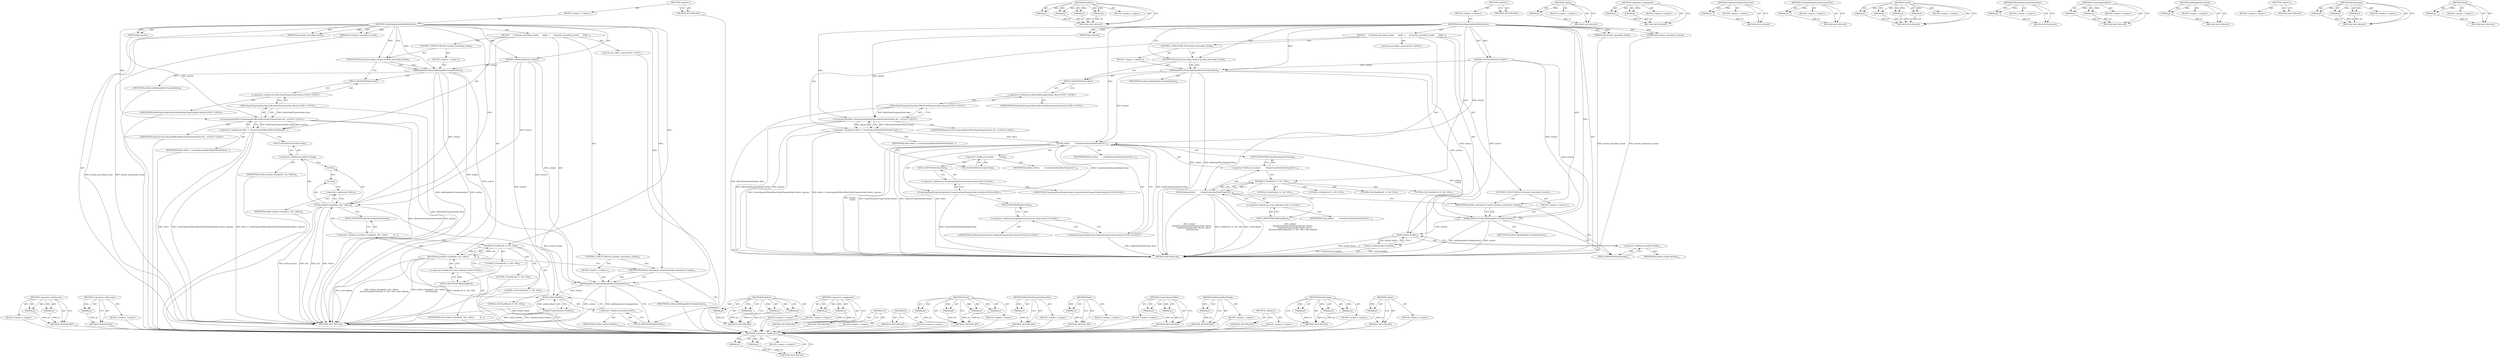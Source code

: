 digraph "Update" {
vulnerable_107 [label=<(METHOD,&lt;operator&gt;.fieldAccess)>];
vulnerable_108 [label=<(PARAM,p1)>];
vulnerable_109 [label=<(PARAM,p2)>];
vulnerable_110 [label=<(BLOCK,&lt;empty&gt;,&lt;empty&gt;)>];
vulnerable_111 [label=<(METHOD_RETURN,ANY)>];
vulnerable_133 [label=<(METHOD,FloatRect)>];
vulnerable_134 [label=<(PARAM,p1)>];
vulnerable_135 [label=<(PARAM,p2)>];
vulnerable_136 [label=<(PARAM,p3)>];
vulnerable_137 [label=<(PARAM,p4)>];
vulnerable_138 [label=<(BLOCK,&lt;empty&gt;,&lt;empty&gt;)>];
vulnerable_139 [label=<(METHOD_RETURN,ANY)>];
vulnerable_6 [label=<(METHOD,&lt;global&gt;)<SUB>1</SUB>>];
vulnerable_7 [label=<(BLOCK,&lt;empty&gt;,&lt;empty&gt;)<SUB>1</SUB>>];
vulnerable_8 [label=<(METHOD,CreateSimpleArtifactWithOpacity)<SUB>1</SUB>>];
vulnerable_9 [label=<(PARAM,TestPaintArtifact&amp; artifact)<SUB>1</SUB>>];
vulnerable_10 [label=<(PARAM,float opacity)<SUB>2</SUB>>];
vulnerable_11 [label=<(PARAM,bool include_preceding_chunk)<SUB>3</SUB>>];
vulnerable_12 [label=<(PARAM,bool include_subsequent_chunk)<SUB>4</SUB>>];
vulnerable_13 [label=<(BLOCK,{
     if (include_preceding_chunk)
       AddS...,{
     if (include_preceding_chunk)
       AddS...)<SUB>4</SUB>>];
vulnerable_14 [label=<(CONTROL_STRUCTURE,IF,if (include_preceding_chunk))<SUB>5</SUB>>];
vulnerable_15 [label=<(IDENTIFIER,include_preceding_chunk,if (include_preceding_chunk))<SUB>5</SUB>>];
vulnerable_16 [label=<(BLOCK,&lt;empty&gt;,&lt;empty&gt;)<SUB>6</SUB>>];
vulnerable_17 [label=<(AddSimpleRectChunk,AddSimpleRectChunk(artifact))<SUB>6</SUB>>];
vulnerable_18 [label=<(IDENTIFIER,artifact,AddSimpleRectChunk(artifact))<SUB>6</SUB>>];
vulnerable_19 [label="<(LOCAL,auto effect: auto)<SUB>7</SUB>>"];
vulnerable_20 [label=<(&lt;operator&gt;.assignment,effect = CreateOpacityEffect(EffectPaintPropert...)<SUB>7</SUB>>];
vulnerable_21 [label=<(IDENTIFIER,effect,effect = CreateOpacityEffect(EffectPaintPropert...)<SUB>7</SUB>>];
vulnerable_22 [label="<(CreateOpacityEffect,CreateOpacityEffect(EffectPaintPropertyNode::Ro...)<SUB>7</SUB>>"];
vulnerable_23 [label="<(EffectPaintPropertyNode.Root,EffectPaintPropertyNode::Root())<SUB>7</SUB>>"];
vulnerable_24 [label="<(&lt;operator&gt;.fieldAccess,EffectPaintPropertyNode::Root)<SUB>7</SUB>>"];
vulnerable_25 [label="<(IDENTIFIER,EffectPaintPropertyNode,EffectPaintPropertyNode::Root())<SUB>7</SUB>>"];
vulnerable_26 [label=<(FIELD_IDENTIFIER,Root,Root)<SUB>7</SUB>>];
vulnerable_27 [label="<(IDENTIFIER,opacity,CreateOpacityEffect(EffectPaintPropertyNode::Ro...)<SUB>7</SUB>>"];
vulnerable_28 [label=<(RectDrawing,artifact
        .Chunk(TransformPaintPropertyN...)<SUB>8</SUB>>];
vulnerable_29 [label=<(&lt;operator&gt;.fieldAccess,artifact
        .Chunk(TransformPaintPropertyN...)<SUB>8</SUB>>];
vulnerable_30 [label=<(Chunk,artifact
        .Chunk(TransformPaintPropertyN...)<SUB>8</SUB>>];
vulnerable_31 [label=<(&lt;operator&gt;.fieldAccess,artifact
        .Chunk)<SUB>8</SUB>>];
vulnerable_32 [label=<(IDENTIFIER,artifact,artifact
        .Chunk(TransformPaintPropertyN...)<SUB>8</SUB>>];
vulnerable_33 [label=<(FIELD_IDENTIFIER,Chunk,Chunk)<SUB>8</SUB>>];
vulnerable_34 [label="<(TransformPaintPropertyNode.Root,TransformPaintPropertyNode::Root())<SUB>9</SUB>>"];
vulnerable_35 [label="<(&lt;operator&gt;.fieldAccess,TransformPaintPropertyNode::Root)<SUB>9</SUB>>"];
vulnerable_36 [label="<(IDENTIFIER,TransformPaintPropertyNode,TransformPaintPropertyNode::Root())<SUB>9</SUB>>"];
vulnerable_37 [label=<(FIELD_IDENTIFIER,Root,Root)<SUB>9</SUB>>];
vulnerable_38 [label="<(ClipPaintPropertyNode.Root,ClipPaintPropertyNode::Root())<SUB>10</SUB>>"];
vulnerable_39 [label="<(&lt;operator&gt;.fieldAccess,ClipPaintPropertyNode::Root)<SUB>10</SUB>>"];
vulnerable_40 [label="<(IDENTIFIER,ClipPaintPropertyNode,ClipPaintPropertyNode::Root())<SUB>10</SUB>>"];
vulnerable_41 [label=<(FIELD_IDENTIFIER,Root,Root)<SUB>10</SUB>>];
vulnerable_42 [label=<(IDENTIFIER,effect,artifact
        .Chunk(TransformPaintPropertyN...)<SUB>10</SUB>>];
vulnerable_43 [label=<(FIELD_IDENTIFIER,RectDrawing,RectDrawing)<SUB>8</SUB>>];
vulnerable_44 [label=<(FloatRect,FloatRect(0, 0, 100, 100))<SUB>11</SUB>>];
vulnerable_45 [label=<(LITERAL,0,FloatRect(0, 0, 100, 100))<SUB>11</SUB>>];
vulnerable_46 [label=<(LITERAL,0,FloatRect(0, 0, 100, 100))<SUB>11</SUB>>];
vulnerable_47 [label=<(LITERAL,100,FloatRect(0, 0, 100, 100))<SUB>11</SUB>>];
vulnerable_48 [label=<(LITERAL,100,FloatRect(0, 0, 100, 100))<SUB>11</SUB>>];
vulnerable_49 [label="<(&lt;operator&gt;.fieldAccess,Color::kBlack)<SUB>11</SUB>>"];
vulnerable_50 [label=<(IDENTIFIER,Color,artifact
        .Chunk(TransformPaintPropertyN...)<SUB>11</SUB>>];
vulnerable_51 [label=<(FIELD_IDENTIFIER,kBlack,kBlack)<SUB>11</SUB>>];
vulnerable_52 [label=<(CONTROL_STRUCTURE,IF,if (include_subsequent_chunk))<SUB>12</SUB>>];
vulnerable_53 [label=<(IDENTIFIER,include_subsequent_chunk,if (include_subsequent_chunk))<SUB>12</SUB>>];
vulnerable_54 [label=<(BLOCK,&lt;empty&gt;,&lt;empty&gt;)<SUB>13</SUB>>];
vulnerable_55 [label=<(AddSimpleRectChunk,AddSimpleRectChunk(artifact))<SUB>13</SUB>>];
vulnerable_56 [label=<(IDENTIFIER,artifact,AddSimpleRectChunk(artifact))<SUB>13</SUB>>];
vulnerable_57 [label=<(Update,Update(artifact.Build()))<SUB>14</SUB>>];
vulnerable_58 [label=<(Build,artifact.Build())<SUB>14</SUB>>];
vulnerable_59 [label=<(&lt;operator&gt;.fieldAccess,artifact.Build)<SUB>14</SUB>>];
vulnerable_60 [label=<(IDENTIFIER,artifact,artifact.Build())<SUB>14</SUB>>];
vulnerable_61 [label=<(FIELD_IDENTIFIER,Build,Build)<SUB>14</SUB>>];
vulnerable_62 [label=<(METHOD_RETURN,void)<SUB>1</SUB>>];
vulnerable_64 [label=<(METHOD_RETURN,ANY)<SUB>1</SUB>>];
vulnerable_140 [label=<(METHOD,Update)>];
vulnerable_141 [label=<(PARAM,p1)>];
vulnerable_142 [label=<(BLOCK,&lt;empty&gt;,&lt;empty&gt;)>];
vulnerable_143 [label=<(METHOD_RETURN,ANY)>];
vulnerable_93 [label=<(METHOD,&lt;operator&gt;.assignment)>];
vulnerable_94 [label=<(PARAM,p1)>];
vulnerable_95 [label=<(PARAM,p2)>];
vulnerable_96 [label=<(BLOCK,&lt;empty&gt;,&lt;empty&gt;)>];
vulnerable_97 [label=<(METHOD_RETURN,ANY)>];
vulnerable_129 [label=<(METHOD,ClipPaintPropertyNode.Root)>];
vulnerable_130 [label=<(PARAM,p1)>];
vulnerable_131 [label=<(BLOCK,&lt;empty&gt;,&lt;empty&gt;)>];
vulnerable_132 [label=<(METHOD_RETURN,ANY)>];
vulnerable_125 [label=<(METHOD,TransformPaintPropertyNode.Root)>];
vulnerable_126 [label=<(PARAM,p1)>];
vulnerable_127 [label=<(BLOCK,&lt;empty&gt;,&lt;empty&gt;)>];
vulnerable_128 [label=<(METHOD_RETURN,ANY)>];
vulnerable_118 [label=<(METHOD,Chunk)>];
vulnerable_119 [label=<(PARAM,p1)>];
vulnerable_120 [label=<(PARAM,p2)>];
vulnerable_121 [label=<(PARAM,p3)>];
vulnerable_122 [label=<(PARAM,p4)>];
vulnerable_123 [label=<(BLOCK,&lt;empty&gt;,&lt;empty&gt;)>];
vulnerable_124 [label=<(METHOD_RETURN,ANY)>];
vulnerable_103 [label=<(METHOD,EffectPaintPropertyNode.Root)>];
vulnerable_104 [label=<(PARAM,p1)>];
vulnerable_105 [label=<(BLOCK,&lt;empty&gt;,&lt;empty&gt;)>];
vulnerable_106 [label=<(METHOD_RETURN,ANY)>];
vulnerable_98 [label=<(METHOD,CreateOpacityEffect)>];
vulnerable_99 [label=<(PARAM,p1)>];
vulnerable_100 [label=<(PARAM,p2)>];
vulnerable_101 [label=<(BLOCK,&lt;empty&gt;,&lt;empty&gt;)>];
vulnerable_102 [label=<(METHOD_RETURN,ANY)>];
vulnerable_89 [label=<(METHOD,AddSimpleRectChunk)>];
vulnerable_90 [label=<(PARAM,p1)>];
vulnerable_91 [label=<(BLOCK,&lt;empty&gt;,&lt;empty&gt;)>];
vulnerable_92 [label=<(METHOD_RETURN,ANY)>];
vulnerable_83 [label=<(METHOD,&lt;global&gt;)<SUB>1</SUB>>];
vulnerable_84 [label=<(BLOCK,&lt;empty&gt;,&lt;empty&gt;)>];
vulnerable_85 [label=<(METHOD_RETURN,ANY)>];
vulnerable_112 [label=<(METHOD,RectDrawing)>];
vulnerable_113 [label=<(PARAM,p1)>];
vulnerable_114 [label=<(PARAM,p2)>];
vulnerable_115 [label=<(PARAM,p3)>];
vulnerable_116 [label=<(BLOCK,&lt;empty&gt;,&lt;empty&gt;)>];
vulnerable_117 [label=<(METHOD_RETURN,ANY)>];
vulnerable_144 [label=<(METHOD,Build)>];
vulnerable_145 [label=<(PARAM,p1)>];
vulnerable_146 [label=<(BLOCK,&lt;empty&gt;,&lt;empty&gt;)>];
vulnerable_147 [label=<(METHOD_RETURN,ANY)>];
fixed_102 [label=<(METHOD,&lt;operator&gt;.fieldAccess)>];
fixed_103 [label=<(PARAM,p1)>];
fixed_104 [label=<(PARAM,p2)>];
fixed_105 [label=<(BLOCK,&lt;empty&gt;,&lt;empty&gt;)>];
fixed_106 [label=<(METHOD_RETURN,ANY)>];
fixed_126 [label=<(METHOD,&lt;operator&gt;.indirection)>];
fixed_127 [label=<(PARAM,p1)>];
fixed_128 [label=<(BLOCK,&lt;empty&gt;,&lt;empty&gt;)>];
fixed_129 [label=<(METHOD_RETURN,ANY)>];
fixed_6 [label=<(METHOD,&lt;global&gt;)<SUB>1</SUB>>];
fixed_7 [label=<(BLOCK,&lt;empty&gt;,&lt;empty&gt;)<SUB>1</SUB>>];
fixed_8 [label=<(METHOD,CreateSimpleArtifactWithOpacity)<SUB>1</SUB>>];
fixed_9 [label=<(PARAM,TestPaintArtifact&amp; artifact)<SUB>1</SUB>>];
fixed_10 [label=<(PARAM,float opacity)<SUB>2</SUB>>];
fixed_11 [label=<(PARAM,bool include_preceding_chunk)<SUB>3</SUB>>];
fixed_12 [label=<(PARAM,bool include_subsequent_chunk)<SUB>4</SUB>>];
fixed_13 [label=<(BLOCK,{
     if (include_preceding_chunk)
       AddS...,{
     if (include_preceding_chunk)
       AddS...)<SUB>4</SUB>>];
fixed_14 [label=<(CONTROL_STRUCTURE,IF,if (include_preceding_chunk))<SUB>5</SUB>>];
fixed_15 [label=<(IDENTIFIER,include_preceding_chunk,if (include_preceding_chunk))<SUB>5</SUB>>];
fixed_16 [label=<(BLOCK,&lt;empty&gt;,&lt;empty&gt;)<SUB>6</SUB>>];
fixed_17 [label=<(AddSimpleRectChunk,AddSimpleRectChunk(artifact))<SUB>6</SUB>>];
fixed_18 [label=<(IDENTIFIER,artifact,AddSimpleRectChunk(artifact))<SUB>6</SUB>>];
fixed_19 [label="<(LOCAL,auto effect: auto)<SUB>7</SUB>>"];
fixed_20 [label=<(&lt;operator&gt;.assignment,effect = CreateOpacityEffect(EffectPaintPropert...)<SUB>7</SUB>>];
fixed_21 [label=<(IDENTIFIER,effect,effect = CreateOpacityEffect(EffectPaintPropert...)<SUB>7</SUB>>];
fixed_22 [label="<(CreateOpacityEffect,CreateOpacityEffect(EffectPaintPropertyNode::Ro...)<SUB>7</SUB>>"];
fixed_23 [label="<(EffectPaintPropertyNode.Root,EffectPaintPropertyNode::Root())<SUB>7</SUB>>"];
fixed_24 [label="<(&lt;operator&gt;.fieldAccess,EffectPaintPropertyNode::Root)<SUB>7</SUB>>"];
fixed_25 [label="<(IDENTIFIER,EffectPaintPropertyNode,EffectPaintPropertyNode::Root())<SUB>7</SUB>>"];
fixed_26 [label=<(FIELD_IDENTIFIER,Root,Root)<SUB>7</SUB>>];
fixed_27 [label="<(IDENTIFIER,opacity,CreateOpacityEffect(EffectPaintPropertyNode::Ro...)<SUB>7</SUB>>"];
fixed_28 [label=<(RectDrawing,artifact.Chunk(t0(), c0(), *effect)
         .R...)<SUB>8</SUB>>];
fixed_29 [label=<(&lt;operator&gt;.fieldAccess,artifact.Chunk(t0(), c0(), *effect)
         .R...)<SUB>8</SUB>>];
fixed_30 [label=<(Chunk,artifact.Chunk(t0(), c0(), *effect))<SUB>8</SUB>>];
fixed_31 [label=<(&lt;operator&gt;.fieldAccess,artifact.Chunk)<SUB>8</SUB>>];
fixed_32 [label=<(IDENTIFIER,artifact,artifact.Chunk(t0(), c0(), *effect))<SUB>8</SUB>>];
fixed_33 [label=<(FIELD_IDENTIFIER,Chunk,Chunk)<SUB>8</SUB>>];
fixed_34 [label=<(t0,t0())<SUB>8</SUB>>];
fixed_35 [label=<(c0,c0())<SUB>8</SUB>>];
fixed_36 [label=<(&lt;operator&gt;.indirection,*effect)<SUB>8</SUB>>];
fixed_37 [label=<(IDENTIFIER,effect,artifact.Chunk(t0(), c0(), *effect))<SUB>8</SUB>>];
fixed_38 [label=<(FIELD_IDENTIFIER,RectDrawing,RectDrawing)<SUB>8</SUB>>];
fixed_39 [label=<(FloatRect,FloatRect(0, 0, 100, 100))<SUB>9</SUB>>];
fixed_40 [label=<(LITERAL,0,FloatRect(0, 0, 100, 100))<SUB>9</SUB>>];
fixed_41 [label=<(LITERAL,0,FloatRect(0, 0, 100, 100))<SUB>9</SUB>>];
fixed_42 [label=<(LITERAL,100,FloatRect(0, 0, 100, 100))<SUB>9</SUB>>];
fixed_43 [label=<(LITERAL,100,FloatRect(0, 0, 100, 100))<SUB>9</SUB>>];
fixed_44 [label="<(&lt;operator&gt;.fieldAccess,Color::kBlack)<SUB>9</SUB>>"];
fixed_45 [label=<(IDENTIFIER,Color,artifact.Chunk(t0(), c0(), *effect)
         .R...)<SUB>9</SUB>>];
fixed_46 [label=<(FIELD_IDENTIFIER,kBlack,kBlack)<SUB>9</SUB>>];
fixed_47 [label=<(CONTROL_STRUCTURE,IF,if (include_subsequent_chunk))<SUB>10</SUB>>];
fixed_48 [label=<(IDENTIFIER,include_subsequent_chunk,if (include_subsequent_chunk))<SUB>10</SUB>>];
fixed_49 [label=<(BLOCK,&lt;empty&gt;,&lt;empty&gt;)<SUB>11</SUB>>];
fixed_50 [label=<(AddSimpleRectChunk,AddSimpleRectChunk(artifact))<SUB>11</SUB>>];
fixed_51 [label=<(IDENTIFIER,artifact,AddSimpleRectChunk(artifact))<SUB>11</SUB>>];
fixed_52 [label=<(Update,Update(artifact.Build()))<SUB>12</SUB>>];
fixed_53 [label=<(Build,artifact.Build())<SUB>12</SUB>>];
fixed_54 [label=<(&lt;operator&gt;.fieldAccess,artifact.Build)<SUB>12</SUB>>];
fixed_55 [label=<(IDENTIFIER,artifact,artifact.Build())<SUB>12</SUB>>];
fixed_56 [label=<(FIELD_IDENTIFIER,Build,Build)<SUB>12</SUB>>];
fixed_57 [label=<(METHOD_RETURN,void)<SUB>1</SUB>>];
fixed_59 [label=<(METHOD_RETURN,ANY)<SUB>1</SUB>>];
fixed_130 [label=<(METHOD,FloatRect)>];
fixed_131 [label=<(PARAM,p1)>];
fixed_132 [label=<(PARAM,p2)>];
fixed_133 [label=<(PARAM,p3)>];
fixed_134 [label=<(PARAM,p4)>];
fixed_135 [label=<(BLOCK,&lt;empty&gt;,&lt;empty&gt;)>];
fixed_136 [label=<(METHOD_RETURN,ANY)>];
fixed_88 [label=<(METHOD,&lt;operator&gt;.assignment)>];
fixed_89 [label=<(PARAM,p1)>];
fixed_90 [label=<(PARAM,p2)>];
fixed_91 [label=<(BLOCK,&lt;empty&gt;,&lt;empty&gt;)>];
fixed_92 [label=<(METHOD_RETURN,ANY)>];
fixed_123 [label=<(METHOD,c0)>];
fixed_124 [label=<(BLOCK,&lt;empty&gt;,&lt;empty&gt;)>];
fixed_125 [label=<(METHOD_RETURN,ANY)>];
fixed_120 [label=<(METHOD,t0)>];
fixed_121 [label=<(BLOCK,&lt;empty&gt;,&lt;empty&gt;)>];
fixed_122 [label=<(METHOD_RETURN,ANY)>];
fixed_113 [label=<(METHOD,Chunk)>];
fixed_114 [label=<(PARAM,p1)>];
fixed_115 [label=<(PARAM,p2)>];
fixed_116 [label=<(PARAM,p3)>];
fixed_117 [label=<(PARAM,p4)>];
fixed_118 [label=<(BLOCK,&lt;empty&gt;,&lt;empty&gt;)>];
fixed_119 [label=<(METHOD_RETURN,ANY)>];
fixed_98 [label=<(METHOD,EffectPaintPropertyNode.Root)>];
fixed_99 [label=<(PARAM,p1)>];
fixed_100 [label=<(BLOCK,&lt;empty&gt;,&lt;empty&gt;)>];
fixed_101 [label=<(METHOD_RETURN,ANY)>];
fixed_141 [label=<(METHOD,Build)>];
fixed_142 [label=<(PARAM,p1)>];
fixed_143 [label=<(BLOCK,&lt;empty&gt;,&lt;empty&gt;)>];
fixed_144 [label=<(METHOD_RETURN,ANY)>];
fixed_93 [label=<(METHOD,CreateOpacityEffect)>];
fixed_94 [label=<(PARAM,p1)>];
fixed_95 [label=<(PARAM,p2)>];
fixed_96 [label=<(BLOCK,&lt;empty&gt;,&lt;empty&gt;)>];
fixed_97 [label=<(METHOD_RETURN,ANY)>];
fixed_84 [label=<(METHOD,AddSimpleRectChunk)>];
fixed_85 [label=<(PARAM,p1)>];
fixed_86 [label=<(BLOCK,&lt;empty&gt;,&lt;empty&gt;)>];
fixed_87 [label=<(METHOD_RETURN,ANY)>];
fixed_78 [label=<(METHOD,&lt;global&gt;)<SUB>1</SUB>>];
fixed_79 [label=<(BLOCK,&lt;empty&gt;,&lt;empty&gt;)>];
fixed_80 [label=<(METHOD_RETURN,ANY)>];
fixed_107 [label=<(METHOD,RectDrawing)>];
fixed_108 [label=<(PARAM,p1)>];
fixed_109 [label=<(PARAM,p2)>];
fixed_110 [label=<(PARAM,p3)>];
fixed_111 [label=<(BLOCK,&lt;empty&gt;,&lt;empty&gt;)>];
fixed_112 [label=<(METHOD_RETURN,ANY)>];
fixed_137 [label=<(METHOD,Update)>];
fixed_138 [label=<(PARAM,p1)>];
fixed_139 [label=<(BLOCK,&lt;empty&gt;,&lt;empty&gt;)>];
fixed_140 [label=<(METHOD_RETURN,ANY)>];
vulnerable_107 -> vulnerable_108  [key=0, label="AST: "];
vulnerable_107 -> vulnerable_108  [key=1, label="DDG: "];
vulnerable_107 -> vulnerable_110  [key=0, label="AST: "];
vulnerable_107 -> vulnerable_109  [key=0, label="AST: "];
vulnerable_107 -> vulnerable_109  [key=1, label="DDG: "];
vulnerable_107 -> vulnerable_111  [key=0, label="AST: "];
vulnerable_107 -> vulnerable_111  [key=1, label="CFG: "];
vulnerable_108 -> vulnerable_111  [key=0, label="DDG: p1"];
vulnerable_109 -> vulnerable_111  [key=0, label="DDG: p2"];
vulnerable_133 -> vulnerable_134  [key=0, label="AST: "];
vulnerable_133 -> vulnerable_134  [key=1, label="DDG: "];
vulnerable_133 -> vulnerable_138  [key=0, label="AST: "];
vulnerable_133 -> vulnerable_135  [key=0, label="AST: "];
vulnerable_133 -> vulnerable_135  [key=1, label="DDG: "];
vulnerable_133 -> vulnerable_139  [key=0, label="AST: "];
vulnerable_133 -> vulnerable_139  [key=1, label="CFG: "];
vulnerable_133 -> vulnerable_136  [key=0, label="AST: "];
vulnerable_133 -> vulnerable_136  [key=1, label="DDG: "];
vulnerable_133 -> vulnerable_137  [key=0, label="AST: "];
vulnerable_133 -> vulnerable_137  [key=1, label="DDG: "];
vulnerable_134 -> vulnerable_139  [key=0, label="DDG: p1"];
vulnerable_135 -> vulnerable_139  [key=0, label="DDG: p2"];
vulnerable_136 -> vulnerable_139  [key=0, label="DDG: p3"];
vulnerable_137 -> vulnerable_139  [key=0, label="DDG: p4"];
vulnerable_6 -> vulnerable_7  [key=0, label="AST: "];
vulnerable_6 -> vulnerable_64  [key=0, label="AST: "];
vulnerable_6 -> vulnerable_64  [key=1, label="CFG: "];
vulnerable_7 -> vulnerable_8  [key=0, label="AST: "];
vulnerable_8 -> vulnerable_9  [key=0, label="AST: "];
vulnerable_8 -> vulnerable_9  [key=1, label="DDG: "];
vulnerable_8 -> vulnerable_10  [key=0, label="AST: "];
vulnerable_8 -> vulnerable_10  [key=1, label="DDG: "];
vulnerable_8 -> vulnerable_11  [key=0, label="AST: "];
vulnerable_8 -> vulnerable_11  [key=1, label="DDG: "];
vulnerable_8 -> vulnerable_12  [key=0, label="AST: "];
vulnerable_8 -> vulnerable_12  [key=1, label="DDG: "];
vulnerable_8 -> vulnerable_13  [key=0, label="AST: "];
vulnerable_8 -> vulnerable_62  [key=0, label="AST: "];
vulnerable_8 -> vulnerable_15  [key=0, label="CFG: "];
vulnerable_8 -> vulnerable_15  [key=1, label="DDG: "];
vulnerable_8 -> vulnerable_53  [key=0, label="DDG: "];
vulnerable_8 -> vulnerable_22  [key=0, label="DDG: "];
vulnerable_8 -> vulnerable_44  [key=0, label="DDG: "];
vulnerable_8 -> vulnerable_17  [key=0, label="DDG: "];
vulnerable_8 -> vulnerable_30  [key=0, label="DDG: "];
vulnerable_8 -> vulnerable_55  [key=0, label="DDG: "];
vulnerable_9 -> vulnerable_62  [key=0, label="DDG: artifact"];
vulnerable_9 -> vulnerable_58  [key=0, label="DDG: artifact"];
vulnerable_9 -> vulnerable_17  [key=0, label="DDG: artifact"];
vulnerable_9 -> vulnerable_30  [key=0, label="DDG: artifact"];
vulnerable_9 -> vulnerable_55  [key=0, label="DDG: artifact"];
vulnerable_10 -> vulnerable_22  [key=0, label="DDG: opacity"];
vulnerable_11 -> vulnerable_62  [key=0, label="DDG: include_preceding_chunk"];
vulnerable_12 -> vulnerable_62  [key=0, label="DDG: include_subsequent_chunk"];
vulnerable_13 -> vulnerable_14  [key=0, label="AST: "];
vulnerable_13 -> vulnerable_19  [key=0, label="AST: "];
vulnerable_13 -> vulnerable_20  [key=0, label="AST: "];
vulnerable_13 -> vulnerable_28  [key=0, label="AST: "];
vulnerable_13 -> vulnerable_52  [key=0, label="AST: "];
vulnerable_13 -> vulnerable_57  [key=0, label="AST: "];
vulnerable_14 -> vulnerable_15  [key=0, label="AST: "];
vulnerable_14 -> vulnerable_16  [key=0, label="AST: "];
vulnerable_15 -> vulnerable_17  [key=0, label="CFG: "];
vulnerable_15 -> vulnerable_17  [key=1, label="CDG: "];
vulnerable_15 -> vulnerable_26  [key=0, label="CFG: "];
vulnerable_16 -> vulnerable_17  [key=0, label="AST: "];
vulnerable_17 -> vulnerable_18  [key=0, label="AST: "];
vulnerable_17 -> vulnerable_26  [key=0, label="CFG: "];
vulnerable_17 -> vulnerable_62  [key=0, label="DDG: artifact"];
vulnerable_17 -> vulnerable_62  [key=1, label="DDG: AddSimpleRectChunk(artifact)"];
vulnerable_17 -> vulnerable_58  [key=0, label="DDG: artifact"];
vulnerable_17 -> vulnerable_30  [key=0, label="DDG: artifact"];
vulnerable_17 -> vulnerable_55  [key=0, label="DDG: artifact"];
vulnerable_20 -> vulnerable_21  [key=0, label="AST: "];
vulnerable_20 -> vulnerable_22  [key=0, label="AST: "];
vulnerable_20 -> vulnerable_33  [key=0, label="CFG: "];
vulnerable_20 -> vulnerable_62  [key=0, label="DDG: CreateOpacityEffect(EffectPaintPropertyNode::Root(), opacity)"];
vulnerable_20 -> vulnerable_62  [key=1, label="DDG: effect = CreateOpacityEffect(EffectPaintPropertyNode::Root(), opacity)"];
vulnerable_20 -> vulnerable_30  [key=0, label="DDG: effect"];
vulnerable_22 -> vulnerable_23  [key=0, label="AST: "];
vulnerable_22 -> vulnerable_27  [key=0, label="AST: "];
vulnerable_22 -> vulnerable_20  [key=0, label="CFG: "];
vulnerable_22 -> vulnerable_20  [key=1, label="DDG: EffectPaintPropertyNode::Root()"];
vulnerable_22 -> vulnerable_20  [key=2, label="DDG: opacity"];
vulnerable_22 -> vulnerable_62  [key=0, label="DDG: EffectPaintPropertyNode::Root()"];
vulnerable_22 -> vulnerable_62  [key=1, label="DDG: opacity"];
vulnerable_23 -> vulnerable_24  [key=0, label="AST: "];
vulnerable_23 -> vulnerable_22  [key=0, label="CFG: "];
vulnerable_23 -> vulnerable_22  [key=1, label="DDG: EffectPaintPropertyNode::Root"];
vulnerable_23 -> vulnerable_62  [key=0, label="DDG: EffectPaintPropertyNode::Root"];
vulnerable_24 -> vulnerable_25  [key=0, label="AST: "];
vulnerable_24 -> vulnerable_26  [key=0, label="AST: "];
vulnerable_24 -> vulnerable_23  [key=0, label="CFG: "];
vulnerable_26 -> vulnerable_24  [key=0, label="CFG: "];
vulnerable_28 -> vulnerable_29  [key=0, label="AST: "];
vulnerable_28 -> vulnerable_44  [key=0, label="AST: "];
vulnerable_28 -> vulnerable_49  [key=0, label="AST: "];
vulnerable_28 -> vulnerable_53  [key=0, label="CFG: "];
vulnerable_28 -> vulnerable_62  [key=0, label="DDG: artifact
        .Chunk(TransformPaintPropertyNode::Root(),
               ClipPaintPropertyNode::Root(), effect)
         .RectDrawing"];
vulnerable_28 -> vulnerable_62  [key=1, label="DDG: FloatRect(0, 0, 100, 100)"];
vulnerable_28 -> vulnerable_62  [key=2, label="DDG: Color::kBlack"];
vulnerable_28 -> vulnerable_62  [key=3, label="DDG: artifact
        .Chunk(TransformPaintPropertyNode::Root(),
               ClipPaintPropertyNode::Root(), effect)
         .RectDrawing(FloatRect(0, 0, 100, 100), Color::kBlack)"];
vulnerable_29 -> vulnerable_30  [key=0, label="AST: "];
vulnerable_29 -> vulnerable_43  [key=0, label="AST: "];
vulnerable_29 -> vulnerable_44  [key=0, label="CFG: "];
vulnerable_30 -> vulnerable_31  [key=0, label="AST: "];
vulnerable_30 -> vulnerable_34  [key=0, label="AST: "];
vulnerable_30 -> vulnerable_38  [key=0, label="AST: "];
vulnerable_30 -> vulnerable_42  [key=0, label="AST: "];
vulnerable_30 -> vulnerable_43  [key=0, label="CFG: "];
vulnerable_30 -> vulnerable_62  [key=0, label="DDG: artifact
        .Chunk"];
vulnerable_30 -> vulnerable_62  [key=1, label="DDG: TransformPaintPropertyNode::Root()"];
vulnerable_30 -> vulnerable_62  [key=2, label="DDG: ClipPaintPropertyNode::Root()"];
vulnerable_30 -> vulnerable_62  [key=3, label="DDG: effect"];
vulnerable_30 -> vulnerable_55  [key=0, label="DDG: artifact
        .Chunk"];
vulnerable_31 -> vulnerable_32  [key=0, label="AST: "];
vulnerable_31 -> vulnerable_33  [key=0, label="AST: "];
vulnerable_31 -> vulnerable_37  [key=0, label="CFG: "];
vulnerable_33 -> vulnerable_31  [key=0, label="CFG: "];
vulnerable_34 -> vulnerable_35  [key=0, label="AST: "];
vulnerable_34 -> vulnerable_41  [key=0, label="CFG: "];
vulnerable_34 -> vulnerable_62  [key=0, label="DDG: TransformPaintPropertyNode::Root"];
vulnerable_34 -> vulnerable_30  [key=0, label="DDG: TransformPaintPropertyNode::Root"];
vulnerable_35 -> vulnerable_36  [key=0, label="AST: "];
vulnerable_35 -> vulnerable_37  [key=0, label="AST: "];
vulnerable_35 -> vulnerable_34  [key=0, label="CFG: "];
vulnerable_37 -> vulnerable_35  [key=0, label="CFG: "];
vulnerable_38 -> vulnerable_39  [key=0, label="AST: "];
vulnerable_38 -> vulnerable_30  [key=0, label="CFG: "];
vulnerable_38 -> vulnerable_30  [key=1, label="DDG: ClipPaintPropertyNode::Root"];
vulnerable_38 -> vulnerable_62  [key=0, label="DDG: ClipPaintPropertyNode::Root"];
vulnerable_39 -> vulnerable_40  [key=0, label="AST: "];
vulnerable_39 -> vulnerable_41  [key=0, label="AST: "];
vulnerable_39 -> vulnerable_38  [key=0, label="CFG: "];
vulnerable_41 -> vulnerable_39  [key=0, label="CFG: "];
vulnerable_43 -> vulnerable_29  [key=0, label="CFG: "];
vulnerable_44 -> vulnerable_45  [key=0, label="AST: "];
vulnerable_44 -> vulnerable_46  [key=0, label="AST: "];
vulnerable_44 -> vulnerable_47  [key=0, label="AST: "];
vulnerable_44 -> vulnerable_48  [key=0, label="AST: "];
vulnerable_44 -> vulnerable_51  [key=0, label="CFG: "];
vulnerable_44 -> vulnerable_28  [key=0, label="DDG: 0"];
vulnerable_44 -> vulnerable_28  [key=1, label="DDG: 100"];
vulnerable_49 -> vulnerable_50  [key=0, label="AST: "];
vulnerable_49 -> vulnerable_51  [key=0, label="AST: "];
vulnerable_49 -> vulnerable_28  [key=0, label="CFG: "];
vulnerable_51 -> vulnerable_49  [key=0, label="CFG: "];
vulnerable_52 -> vulnerable_53  [key=0, label="AST: "];
vulnerable_52 -> vulnerable_54  [key=0, label="AST: "];
vulnerable_53 -> vulnerable_55  [key=0, label="CFG: "];
vulnerable_53 -> vulnerable_55  [key=1, label="CDG: "];
vulnerable_53 -> vulnerable_61  [key=0, label="CFG: "];
vulnerable_54 -> vulnerable_55  [key=0, label="AST: "];
vulnerable_55 -> vulnerable_56  [key=0, label="AST: "];
vulnerable_55 -> vulnerable_61  [key=0, label="CFG: "];
vulnerable_55 -> vulnerable_62  [key=0, label="DDG: artifact"];
vulnerable_55 -> vulnerable_62  [key=1, label="DDG: AddSimpleRectChunk(artifact)"];
vulnerable_55 -> vulnerable_58  [key=0, label="DDG: artifact"];
vulnerable_57 -> vulnerable_58  [key=0, label="AST: "];
vulnerable_57 -> vulnerable_62  [key=0, label="CFG: "];
vulnerable_57 -> vulnerable_62  [key=1, label="DDG: artifact.Build()"];
vulnerable_57 -> vulnerable_62  [key=2, label="DDG: Update(artifact.Build())"];
vulnerable_58 -> vulnerable_59  [key=0, label="AST: "];
vulnerable_58 -> vulnerable_57  [key=0, label="CFG: "];
vulnerable_58 -> vulnerable_57  [key=1, label="DDG: artifact.Build"];
vulnerable_58 -> vulnerable_62  [key=0, label="DDG: artifact.Build"];
vulnerable_59 -> vulnerable_60  [key=0, label="AST: "];
vulnerable_59 -> vulnerable_61  [key=0, label="AST: "];
vulnerable_59 -> vulnerable_58  [key=0, label="CFG: "];
vulnerable_61 -> vulnerable_59  [key=0, label="CFG: "];
vulnerable_140 -> vulnerable_141  [key=0, label="AST: "];
vulnerable_140 -> vulnerable_141  [key=1, label="DDG: "];
vulnerable_140 -> vulnerable_142  [key=0, label="AST: "];
vulnerable_140 -> vulnerable_143  [key=0, label="AST: "];
vulnerable_140 -> vulnerable_143  [key=1, label="CFG: "];
vulnerable_141 -> vulnerable_143  [key=0, label="DDG: p1"];
vulnerable_93 -> vulnerable_94  [key=0, label="AST: "];
vulnerable_93 -> vulnerable_94  [key=1, label="DDG: "];
vulnerable_93 -> vulnerable_96  [key=0, label="AST: "];
vulnerable_93 -> vulnerable_95  [key=0, label="AST: "];
vulnerable_93 -> vulnerable_95  [key=1, label="DDG: "];
vulnerable_93 -> vulnerable_97  [key=0, label="AST: "];
vulnerable_93 -> vulnerable_97  [key=1, label="CFG: "];
vulnerable_94 -> vulnerable_97  [key=0, label="DDG: p1"];
vulnerable_95 -> vulnerable_97  [key=0, label="DDG: p2"];
vulnerable_129 -> vulnerable_130  [key=0, label="AST: "];
vulnerable_129 -> vulnerable_130  [key=1, label="DDG: "];
vulnerable_129 -> vulnerable_131  [key=0, label="AST: "];
vulnerable_129 -> vulnerable_132  [key=0, label="AST: "];
vulnerable_129 -> vulnerable_132  [key=1, label="CFG: "];
vulnerable_130 -> vulnerable_132  [key=0, label="DDG: p1"];
vulnerable_125 -> vulnerable_126  [key=0, label="AST: "];
vulnerable_125 -> vulnerable_126  [key=1, label="DDG: "];
vulnerable_125 -> vulnerable_127  [key=0, label="AST: "];
vulnerable_125 -> vulnerable_128  [key=0, label="AST: "];
vulnerable_125 -> vulnerable_128  [key=1, label="CFG: "];
vulnerable_126 -> vulnerable_128  [key=0, label="DDG: p1"];
vulnerable_118 -> vulnerable_119  [key=0, label="AST: "];
vulnerable_118 -> vulnerable_119  [key=1, label="DDG: "];
vulnerable_118 -> vulnerable_123  [key=0, label="AST: "];
vulnerable_118 -> vulnerable_120  [key=0, label="AST: "];
vulnerable_118 -> vulnerable_120  [key=1, label="DDG: "];
vulnerable_118 -> vulnerable_124  [key=0, label="AST: "];
vulnerable_118 -> vulnerable_124  [key=1, label="CFG: "];
vulnerable_118 -> vulnerable_121  [key=0, label="AST: "];
vulnerable_118 -> vulnerable_121  [key=1, label="DDG: "];
vulnerable_118 -> vulnerable_122  [key=0, label="AST: "];
vulnerable_118 -> vulnerable_122  [key=1, label="DDG: "];
vulnerable_119 -> vulnerable_124  [key=0, label="DDG: p1"];
vulnerable_120 -> vulnerable_124  [key=0, label="DDG: p2"];
vulnerable_121 -> vulnerable_124  [key=0, label="DDG: p3"];
vulnerable_122 -> vulnerable_124  [key=0, label="DDG: p4"];
vulnerable_103 -> vulnerable_104  [key=0, label="AST: "];
vulnerable_103 -> vulnerable_104  [key=1, label="DDG: "];
vulnerable_103 -> vulnerable_105  [key=0, label="AST: "];
vulnerable_103 -> vulnerable_106  [key=0, label="AST: "];
vulnerable_103 -> vulnerable_106  [key=1, label="CFG: "];
vulnerable_104 -> vulnerable_106  [key=0, label="DDG: p1"];
vulnerable_98 -> vulnerable_99  [key=0, label="AST: "];
vulnerable_98 -> vulnerable_99  [key=1, label="DDG: "];
vulnerable_98 -> vulnerable_101  [key=0, label="AST: "];
vulnerable_98 -> vulnerable_100  [key=0, label="AST: "];
vulnerable_98 -> vulnerable_100  [key=1, label="DDG: "];
vulnerable_98 -> vulnerable_102  [key=0, label="AST: "];
vulnerable_98 -> vulnerable_102  [key=1, label="CFG: "];
vulnerable_99 -> vulnerable_102  [key=0, label="DDG: p1"];
vulnerable_100 -> vulnerable_102  [key=0, label="DDG: p2"];
vulnerable_89 -> vulnerable_90  [key=0, label="AST: "];
vulnerable_89 -> vulnerable_90  [key=1, label="DDG: "];
vulnerable_89 -> vulnerable_91  [key=0, label="AST: "];
vulnerable_89 -> vulnerable_92  [key=0, label="AST: "];
vulnerable_89 -> vulnerable_92  [key=1, label="CFG: "];
vulnerable_90 -> vulnerable_92  [key=0, label="DDG: p1"];
vulnerable_83 -> vulnerable_84  [key=0, label="AST: "];
vulnerable_83 -> vulnerable_85  [key=0, label="AST: "];
vulnerable_83 -> vulnerable_85  [key=1, label="CFG: "];
vulnerable_112 -> vulnerable_113  [key=0, label="AST: "];
vulnerable_112 -> vulnerable_113  [key=1, label="DDG: "];
vulnerable_112 -> vulnerable_116  [key=0, label="AST: "];
vulnerable_112 -> vulnerable_114  [key=0, label="AST: "];
vulnerable_112 -> vulnerable_114  [key=1, label="DDG: "];
vulnerable_112 -> vulnerable_117  [key=0, label="AST: "];
vulnerable_112 -> vulnerable_117  [key=1, label="CFG: "];
vulnerable_112 -> vulnerable_115  [key=0, label="AST: "];
vulnerable_112 -> vulnerable_115  [key=1, label="DDG: "];
vulnerable_113 -> vulnerable_117  [key=0, label="DDG: p1"];
vulnerable_114 -> vulnerable_117  [key=0, label="DDG: p2"];
vulnerable_115 -> vulnerable_117  [key=0, label="DDG: p3"];
vulnerable_144 -> vulnerable_145  [key=0, label="AST: "];
vulnerable_144 -> vulnerable_145  [key=1, label="DDG: "];
vulnerable_144 -> vulnerable_146  [key=0, label="AST: "];
vulnerable_144 -> vulnerable_147  [key=0, label="AST: "];
vulnerable_144 -> vulnerable_147  [key=1, label="CFG: "];
vulnerable_145 -> vulnerable_147  [key=0, label="DDG: p1"];
fixed_102 -> fixed_103  [key=0, label="AST: "];
fixed_102 -> fixed_103  [key=1, label="DDG: "];
fixed_102 -> fixed_105  [key=0, label="AST: "];
fixed_102 -> fixed_104  [key=0, label="AST: "];
fixed_102 -> fixed_104  [key=1, label="DDG: "];
fixed_102 -> fixed_106  [key=0, label="AST: "];
fixed_102 -> fixed_106  [key=1, label="CFG: "];
fixed_103 -> fixed_106  [key=0, label="DDG: p1"];
fixed_104 -> fixed_106  [key=0, label="DDG: p2"];
fixed_105 -> vulnerable_107  [key=0];
fixed_106 -> vulnerable_107  [key=0];
fixed_126 -> fixed_127  [key=0, label="AST: "];
fixed_126 -> fixed_127  [key=1, label="DDG: "];
fixed_126 -> fixed_128  [key=0, label="AST: "];
fixed_126 -> fixed_129  [key=0, label="AST: "];
fixed_126 -> fixed_129  [key=1, label="CFG: "];
fixed_127 -> fixed_129  [key=0, label="DDG: p1"];
fixed_128 -> vulnerable_107  [key=0];
fixed_129 -> vulnerable_107  [key=0];
fixed_6 -> fixed_7  [key=0, label="AST: "];
fixed_6 -> fixed_59  [key=0, label="AST: "];
fixed_6 -> fixed_59  [key=1, label="CFG: "];
fixed_7 -> fixed_8  [key=0, label="AST: "];
fixed_8 -> fixed_9  [key=0, label="AST: "];
fixed_8 -> fixed_9  [key=1, label="DDG: "];
fixed_8 -> fixed_10  [key=0, label="AST: "];
fixed_8 -> fixed_10  [key=1, label="DDG: "];
fixed_8 -> fixed_11  [key=0, label="AST: "];
fixed_8 -> fixed_11  [key=1, label="DDG: "];
fixed_8 -> fixed_12  [key=0, label="AST: "];
fixed_8 -> fixed_12  [key=1, label="DDG: "];
fixed_8 -> fixed_13  [key=0, label="AST: "];
fixed_8 -> fixed_57  [key=0, label="AST: "];
fixed_8 -> fixed_15  [key=0, label="CFG: "];
fixed_8 -> fixed_15  [key=1, label="DDG: "];
fixed_8 -> fixed_48  [key=0, label="DDG: "];
fixed_8 -> fixed_22  [key=0, label="DDG: "];
fixed_8 -> fixed_39  [key=0, label="DDG: "];
fixed_8 -> fixed_17  [key=0, label="DDG: "];
fixed_8 -> fixed_30  [key=0, label="DDG: "];
fixed_8 -> fixed_50  [key=0, label="DDG: "];
fixed_9 -> fixed_57  [key=0, label="DDG: artifact"];
fixed_9 -> fixed_53  [key=0, label="DDG: artifact"];
fixed_9 -> fixed_17  [key=0, label="DDG: artifact"];
fixed_9 -> fixed_30  [key=0, label="DDG: artifact"];
fixed_9 -> fixed_50  [key=0, label="DDG: artifact"];
fixed_10 -> fixed_22  [key=0, label="DDG: opacity"];
fixed_11 -> fixed_57  [key=0, label="DDG: include_preceding_chunk"];
fixed_12 -> fixed_57  [key=0, label="DDG: include_subsequent_chunk"];
fixed_13 -> fixed_14  [key=0, label="AST: "];
fixed_13 -> fixed_19  [key=0, label="AST: "];
fixed_13 -> fixed_20  [key=0, label="AST: "];
fixed_13 -> fixed_28  [key=0, label="AST: "];
fixed_13 -> fixed_47  [key=0, label="AST: "];
fixed_13 -> fixed_52  [key=0, label="AST: "];
fixed_14 -> fixed_15  [key=0, label="AST: "];
fixed_14 -> fixed_16  [key=0, label="AST: "];
fixed_15 -> fixed_17  [key=0, label="CFG: "];
fixed_15 -> fixed_17  [key=1, label="CDG: "];
fixed_15 -> fixed_26  [key=0, label="CFG: "];
fixed_16 -> fixed_17  [key=0, label="AST: "];
fixed_17 -> fixed_18  [key=0, label="AST: "];
fixed_17 -> fixed_26  [key=0, label="CFG: "];
fixed_17 -> fixed_57  [key=0, label="DDG: artifact"];
fixed_17 -> fixed_57  [key=1, label="DDG: AddSimpleRectChunk(artifact)"];
fixed_17 -> fixed_53  [key=0, label="DDG: artifact"];
fixed_17 -> fixed_30  [key=0, label="DDG: artifact"];
fixed_17 -> fixed_50  [key=0, label="DDG: artifact"];
fixed_18 -> vulnerable_107  [key=0];
fixed_19 -> vulnerable_107  [key=0];
fixed_20 -> fixed_21  [key=0, label="AST: "];
fixed_20 -> fixed_22  [key=0, label="AST: "];
fixed_20 -> fixed_33  [key=0, label="CFG: "];
fixed_20 -> fixed_57  [key=0, label="DDG: effect"];
fixed_20 -> fixed_57  [key=1, label="DDG: CreateOpacityEffect(EffectPaintPropertyNode::Root(), opacity)"];
fixed_20 -> fixed_57  [key=2, label="DDG: effect = CreateOpacityEffect(EffectPaintPropertyNode::Root(), opacity)"];
fixed_21 -> vulnerable_107  [key=0];
fixed_22 -> fixed_23  [key=0, label="AST: "];
fixed_22 -> fixed_27  [key=0, label="AST: "];
fixed_22 -> fixed_20  [key=0, label="CFG: "];
fixed_22 -> fixed_20  [key=1, label="DDG: EffectPaintPropertyNode::Root()"];
fixed_22 -> fixed_20  [key=2, label="DDG: opacity"];
fixed_22 -> fixed_57  [key=0, label="DDG: EffectPaintPropertyNode::Root()"];
fixed_22 -> fixed_57  [key=1, label="DDG: opacity"];
fixed_23 -> fixed_24  [key=0, label="AST: "];
fixed_23 -> fixed_22  [key=0, label="CFG: "];
fixed_23 -> fixed_22  [key=1, label="DDG: EffectPaintPropertyNode::Root"];
fixed_23 -> fixed_57  [key=0, label="DDG: EffectPaintPropertyNode::Root"];
fixed_24 -> fixed_25  [key=0, label="AST: "];
fixed_24 -> fixed_26  [key=0, label="AST: "];
fixed_24 -> fixed_23  [key=0, label="CFG: "];
fixed_25 -> vulnerable_107  [key=0];
fixed_26 -> fixed_24  [key=0, label="CFG: "];
fixed_27 -> vulnerable_107  [key=0];
fixed_28 -> fixed_29  [key=0, label="AST: "];
fixed_28 -> fixed_39  [key=0, label="AST: "];
fixed_28 -> fixed_44  [key=0, label="AST: "];
fixed_28 -> fixed_48  [key=0, label="CFG: "];
fixed_28 -> fixed_57  [key=0, label="DDG: artifact.Chunk(t0(), c0(), *effect)
         .RectDrawing"];
fixed_28 -> fixed_57  [key=1, label="DDG: FloatRect(0, 0, 100, 100)"];
fixed_28 -> fixed_57  [key=2, label="DDG: Color::kBlack"];
fixed_28 -> fixed_57  [key=3, label="DDG: artifact.Chunk(t0(), c0(), *effect)
         .RectDrawing(FloatRect(0, 0, 100, 100), Color::kBlack)"];
fixed_29 -> fixed_30  [key=0, label="AST: "];
fixed_29 -> fixed_38  [key=0, label="AST: "];
fixed_29 -> fixed_39  [key=0, label="CFG: "];
fixed_30 -> fixed_31  [key=0, label="AST: "];
fixed_30 -> fixed_34  [key=0, label="AST: "];
fixed_30 -> fixed_35  [key=0, label="AST: "];
fixed_30 -> fixed_36  [key=0, label="AST: "];
fixed_30 -> fixed_38  [key=0, label="CFG: "];
fixed_30 -> fixed_57  [key=0, label="DDG: artifact.Chunk"];
fixed_30 -> fixed_57  [key=1, label="DDG: t0()"];
fixed_30 -> fixed_57  [key=2, label="DDG: c0()"];
fixed_30 -> fixed_57  [key=3, label="DDG: *effect"];
fixed_30 -> fixed_50  [key=0, label="DDG: artifact.Chunk"];
fixed_31 -> fixed_32  [key=0, label="AST: "];
fixed_31 -> fixed_33  [key=0, label="AST: "];
fixed_31 -> fixed_34  [key=0, label="CFG: "];
fixed_32 -> vulnerable_107  [key=0];
fixed_33 -> fixed_31  [key=0, label="CFG: "];
fixed_34 -> fixed_35  [key=0, label="CFG: "];
fixed_35 -> fixed_36  [key=0, label="CFG: "];
fixed_36 -> fixed_37  [key=0, label="AST: "];
fixed_36 -> fixed_30  [key=0, label="CFG: "];
fixed_37 -> vulnerable_107  [key=0];
fixed_38 -> fixed_29  [key=0, label="CFG: "];
fixed_39 -> fixed_40  [key=0, label="AST: "];
fixed_39 -> fixed_41  [key=0, label="AST: "];
fixed_39 -> fixed_42  [key=0, label="AST: "];
fixed_39 -> fixed_43  [key=0, label="AST: "];
fixed_39 -> fixed_46  [key=0, label="CFG: "];
fixed_39 -> fixed_28  [key=0, label="DDG: 0"];
fixed_39 -> fixed_28  [key=1, label="DDG: 100"];
fixed_40 -> vulnerable_107  [key=0];
fixed_41 -> vulnerable_107  [key=0];
fixed_42 -> vulnerable_107  [key=0];
fixed_43 -> vulnerable_107  [key=0];
fixed_44 -> fixed_45  [key=0, label="AST: "];
fixed_44 -> fixed_46  [key=0, label="AST: "];
fixed_44 -> fixed_28  [key=0, label="CFG: "];
fixed_45 -> vulnerable_107  [key=0];
fixed_46 -> fixed_44  [key=0, label="CFG: "];
fixed_47 -> fixed_48  [key=0, label="AST: "];
fixed_47 -> fixed_49  [key=0, label="AST: "];
fixed_48 -> fixed_50  [key=0, label="CFG: "];
fixed_48 -> fixed_50  [key=1, label="CDG: "];
fixed_48 -> fixed_56  [key=0, label="CFG: "];
fixed_49 -> fixed_50  [key=0, label="AST: "];
fixed_50 -> fixed_51  [key=0, label="AST: "];
fixed_50 -> fixed_56  [key=0, label="CFG: "];
fixed_50 -> fixed_57  [key=0, label="DDG: artifact"];
fixed_50 -> fixed_57  [key=1, label="DDG: AddSimpleRectChunk(artifact)"];
fixed_50 -> fixed_53  [key=0, label="DDG: artifact"];
fixed_51 -> vulnerable_107  [key=0];
fixed_52 -> fixed_53  [key=0, label="AST: "];
fixed_52 -> fixed_57  [key=0, label="CFG: "];
fixed_52 -> fixed_57  [key=1, label="DDG: artifact.Build()"];
fixed_52 -> fixed_57  [key=2, label="DDG: Update(artifact.Build())"];
fixed_53 -> fixed_54  [key=0, label="AST: "];
fixed_53 -> fixed_52  [key=0, label="CFG: "];
fixed_53 -> fixed_52  [key=1, label="DDG: artifact.Build"];
fixed_53 -> fixed_57  [key=0, label="DDG: artifact.Build"];
fixed_54 -> fixed_55  [key=0, label="AST: "];
fixed_54 -> fixed_56  [key=0, label="AST: "];
fixed_54 -> fixed_53  [key=0, label="CFG: "];
fixed_55 -> vulnerable_107  [key=0];
fixed_56 -> fixed_54  [key=0, label="CFG: "];
fixed_57 -> vulnerable_107  [key=0];
fixed_59 -> vulnerable_107  [key=0];
fixed_130 -> fixed_131  [key=0, label="AST: "];
fixed_130 -> fixed_131  [key=1, label="DDG: "];
fixed_130 -> fixed_135  [key=0, label="AST: "];
fixed_130 -> fixed_132  [key=0, label="AST: "];
fixed_130 -> fixed_132  [key=1, label="DDG: "];
fixed_130 -> fixed_136  [key=0, label="AST: "];
fixed_130 -> fixed_136  [key=1, label="CFG: "];
fixed_130 -> fixed_133  [key=0, label="AST: "];
fixed_130 -> fixed_133  [key=1, label="DDG: "];
fixed_130 -> fixed_134  [key=0, label="AST: "];
fixed_130 -> fixed_134  [key=1, label="DDG: "];
fixed_131 -> fixed_136  [key=0, label="DDG: p1"];
fixed_132 -> fixed_136  [key=0, label="DDG: p2"];
fixed_133 -> fixed_136  [key=0, label="DDG: p3"];
fixed_134 -> fixed_136  [key=0, label="DDG: p4"];
fixed_135 -> vulnerable_107  [key=0];
fixed_136 -> vulnerable_107  [key=0];
fixed_88 -> fixed_89  [key=0, label="AST: "];
fixed_88 -> fixed_89  [key=1, label="DDG: "];
fixed_88 -> fixed_91  [key=0, label="AST: "];
fixed_88 -> fixed_90  [key=0, label="AST: "];
fixed_88 -> fixed_90  [key=1, label="DDG: "];
fixed_88 -> fixed_92  [key=0, label="AST: "];
fixed_88 -> fixed_92  [key=1, label="CFG: "];
fixed_89 -> fixed_92  [key=0, label="DDG: p1"];
fixed_90 -> fixed_92  [key=0, label="DDG: p2"];
fixed_91 -> vulnerable_107  [key=0];
fixed_92 -> vulnerable_107  [key=0];
fixed_123 -> fixed_124  [key=0, label="AST: "];
fixed_123 -> fixed_125  [key=0, label="AST: "];
fixed_123 -> fixed_125  [key=1, label="CFG: "];
fixed_124 -> vulnerable_107  [key=0];
fixed_125 -> vulnerable_107  [key=0];
fixed_120 -> fixed_121  [key=0, label="AST: "];
fixed_120 -> fixed_122  [key=0, label="AST: "];
fixed_120 -> fixed_122  [key=1, label="CFG: "];
fixed_121 -> vulnerable_107  [key=0];
fixed_122 -> vulnerable_107  [key=0];
fixed_113 -> fixed_114  [key=0, label="AST: "];
fixed_113 -> fixed_114  [key=1, label="DDG: "];
fixed_113 -> fixed_118  [key=0, label="AST: "];
fixed_113 -> fixed_115  [key=0, label="AST: "];
fixed_113 -> fixed_115  [key=1, label="DDG: "];
fixed_113 -> fixed_119  [key=0, label="AST: "];
fixed_113 -> fixed_119  [key=1, label="CFG: "];
fixed_113 -> fixed_116  [key=0, label="AST: "];
fixed_113 -> fixed_116  [key=1, label="DDG: "];
fixed_113 -> fixed_117  [key=0, label="AST: "];
fixed_113 -> fixed_117  [key=1, label="DDG: "];
fixed_114 -> fixed_119  [key=0, label="DDG: p1"];
fixed_115 -> fixed_119  [key=0, label="DDG: p2"];
fixed_116 -> fixed_119  [key=0, label="DDG: p3"];
fixed_117 -> fixed_119  [key=0, label="DDG: p4"];
fixed_118 -> vulnerable_107  [key=0];
fixed_119 -> vulnerable_107  [key=0];
fixed_98 -> fixed_99  [key=0, label="AST: "];
fixed_98 -> fixed_99  [key=1, label="DDG: "];
fixed_98 -> fixed_100  [key=0, label="AST: "];
fixed_98 -> fixed_101  [key=0, label="AST: "];
fixed_98 -> fixed_101  [key=1, label="CFG: "];
fixed_99 -> fixed_101  [key=0, label="DDG: p1"];
fixed_100 -> vulnerable_107  [key=0];
fixed_101 -> vulnerable_107  [key=0];
fixed_141 -> fixed_142  [key=0, label="AST: "];
fixed_141 -> fixed_142  [key=1, label="DDG: "];
fixed_141 -> fixed_143  [key=0, label="AST: "];
fixed_141 -> fixed_144  [key=0, label="AST: "];
fixed_141 -> fixed_144  [key=1, label="CFG: "];
fixed_142 -> fixed_144  [key=0, label="DDG: p1"];
fixed_143 -> vulnerable_107  [key=0];
fixed_144 -> vulnerable_107  [key=0];
fixed_93 -> fixed_94  [key=0, label="AST: "];
fixed_93 -> fixed_94  [key=1, label="DDG: "];
fixed_93 -> fixed_96  [key=0, label="AST: "];
fixed_93 -> fixed_95  [key=0, label="AST: "];
fixed_93 -> fixed_95  [key=1, label="DDG: "];
fixed_93 -> fixed_97  [key=0, label="AST: "];
fixed_93 -> fixed_97  [key=1, label="CFG: "];
fixed_94 -> fixed_97  [key=0, label="DDG: p1"];
fixed_95 -> fixed_97  [key=0, label="DDG: p2"];
fixed_96 -> vulnerable_107  [key=0];
fixed_97 -> vulnerable_107  [key=0];
fixed_84 -> fixed_85  [key=0, label="AST: "];
fixed_84 -> fixed_85  [key=1, label="DDG: "];
fixed_84 -> fixed_86  [key=0, label="AST: "];
fixed_84 -> fixed_87  [key=0, label="AST: "];
fixed_84 -> fixed_87  [key=1, label="CFG: "];
fixed_85 -> fixed_87  [key=0, label="DDG: p1"];
fixed_86 -> vulnerable_107  [key=0];
fixed_87 -> vulnerable_107  [key=0];
fixed_78 -> fixed_79  [key=0, label="AST: "];
fixed_78 -> fixed_80  [key=0, label="AST: "];
fixed_78 -> fixed_80  [key=1, label="CFG: "];
fixed_79 -> vulnerable_107  [key=0];
fixed_80 -> vulnerable_107  [key=0];
fixed_107 -> fixed_108  [key=0, label="AST: "];
fixed_107 -> fixed_108  [key=1, label="DDG: "];
fixed_107 -> fixed_111  [key=0, label="AST: "];
fixed_107 -> fixed_109  [key=0, label="AST: "];
fixed_107 -> fixed_109  [key=1, label="DDG: "];
fixed_107 -> fixed_112  [key=0, label="AST: "];
fixed_107 -> fixed_112  [key=1, label="CFG: "];
fixed_107 -> fixed_110  [key=0, label="AST: "];
fixed_107 -> fixed_110  [key=1, label="DDG: "];
fixed_108 -> fixed_112  [key=0, label="DDG: p1"];
fixed_109 -> fixed_112  [key=0, label="DDG: p2"];
fixed_110 -> fixed_112  [key=0, label="DDG: p3"];
fixed_111 -> vulnerable_107  [key=0];
fixed_112 -> vulnerable_107  [key=0];
fixed_137 -> fixed_138  [key=0, label="AST: "];
fixed_137 -> fixed_138  [key=1, label="DDG: "];
fixed_137 -> fixed_139  [key=0, label="AST: "];
fixed_137 -> fixed_140  [key=0, label="AST: "];
fixed_137 -> fixed_140  [key=1, label="CFG: "];
fixed_138 -> fixed_140  [key=0, label="DDG: p1"];
fixed_139 -> vulnerable_107  [key=0];
fixed_140 -> vulnerable_107  [key=0];
}
